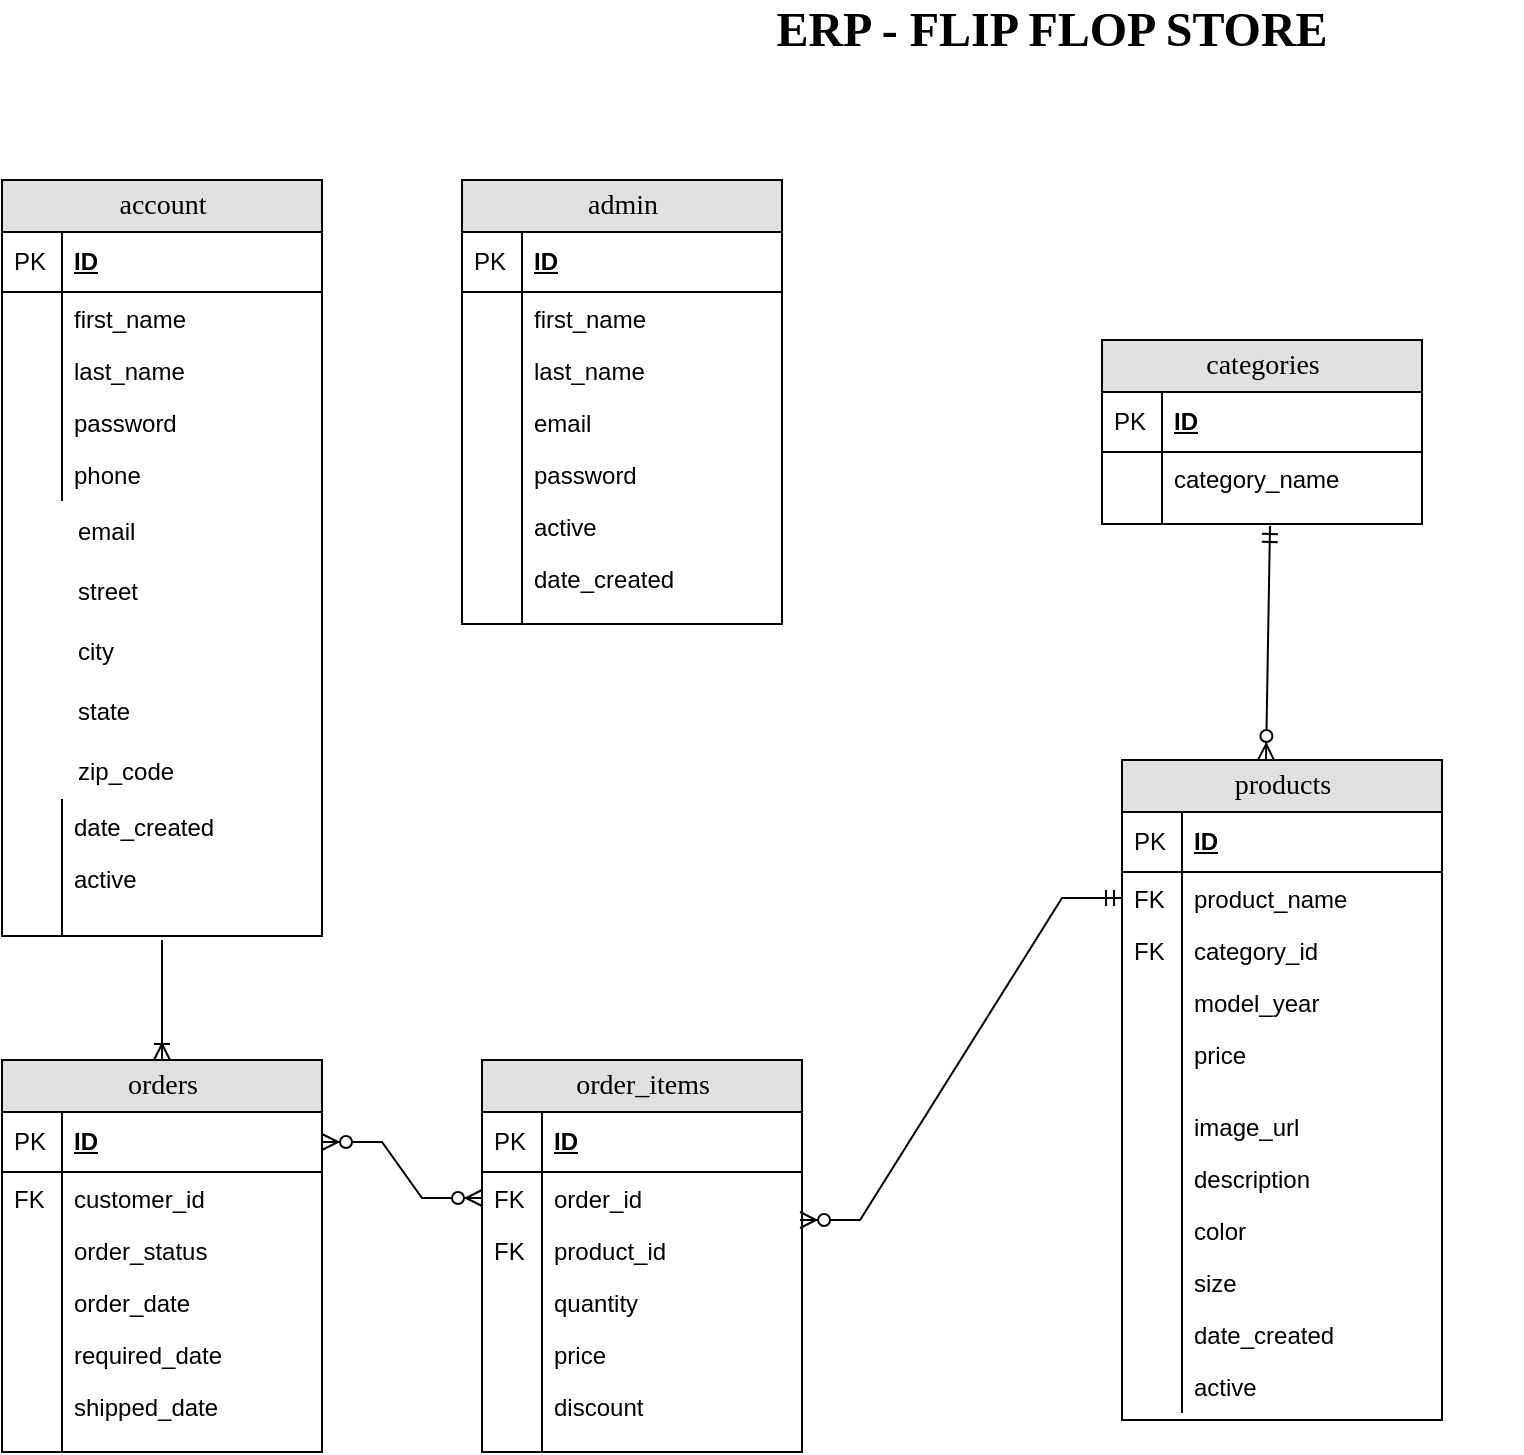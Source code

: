 <mxfile version="15.5.5" type="device"><diagram name="Page-1" id="e56a1550-8fbb-45ad-956c-1786394a9013"><mxGraphModel dx="1426" dy="1619" grid="1" gridSize="10" guides="1" tooltips="1" connect="1" arrows="1" fold="1" page="1" pageScale="1" pageWidth="1100" pageHeight="850" background="none" math="0" shadow="0"><root><mxCell id="0"/><mxCell id="1" parent="0"/><mxCell id="2e49270ec7c68f3f-19" value="orders" style="swimlane;html=1;fontStyle=0;childLayout=stackLayout;horizontal=1;startSize=26;fillColor=#e0e0e0;horizontalStack=0;resizeParent=1;resizeLast=0;collapsible=1;marginBottom=0;swimlaneFillColor=#ffffff;align=center;rounded=0;shadow=0;comic=0;labelBackgroundColor=none;strokeWidth=1;fontFamily=Verdana;fontSize=14" parent="1" vertex="1"><mxGeometry x="40" y="490" width="160" height="196" as="geometry"/></mxCell><mxCell id="2e49270ec7c68f3f-20" value="ID" style="shape=partialRectangle;top=0;left=0;right=0;bottom=1;html=1;align=left;verticalAlign=middle;fillColor=none;spacingLeft=34;spacingRight=4;whiteSpace=wrap;overflow=hidden;rotatable=0;points=[[0,0.5],[1,0.5]];portConstraint=eastwest;dropTarget=0;fontStyle=5;" parent="2e49270ec7c68f3f-19" vertex="1"><mxGeometry y="26" width="160" height="30" as="geometry"/></mxCell><mxCell id="2e49270ec7c68f3f-21" value="PK" style="shape=partialRectangle;top=0;left=0;bottom=0;html=1;fillColor=none;align=left;verticalAlign=middle;spacingLeft=4;spacingRight=4;whiteSpace=wrap;overflow=hidden;rotatable=0;points=[];portConstraint=eastwest;part=1;" parent="2e49270ec7c68f3f-20" vertex="1" connectable="0"><mxGeometry width="30" height="30" as="geometry"/></mxCell><mxCell id="2e49270ec7c68f3f-22" value="customer_id" style="shape=partialRectangle;top=0;left=0;right=0;bottom=0;html=1;align=left;verticalAlign=top;fillColor=none;spacingLeft=34;spacingRight=4;whiteSpace=wrap;overflow=hidden;rotatable=0;points=[[0,0.5],[1,0.5]];portConstraint=eastwest;dropTarget=0;" parent="2e49270ec7c68f3f-19" vertex="1"><mxGeometry y="56" width="160" height="26" as="geometry"/></mxCell><mxCell id="2e49270ec7c68f3f-23" value="FK" style="shape=partialRectangle;top=0;left=0;bottom=0;html=1;fillColor=none;align=left;verticalAlign=top;spacingLeft=4;spacingRight=4;whiteSpace=wrap;overflow=hidden;rotatable=0;points=[];portConstraint=eastwest;part=1;" parent="2e49270ec7c68f3f-22" vertex="1" connectable="0"><mxGeometry width="30" height="26" as="geometry"/></mxCell><mxCell id="2e49270ec7c68f3f-24" value="order_status" style="shape=partialRectangle;top=0;left=0;right=0;bottom=0;html=1;align=left;verticalAlign=top;fillColor=none;spacingLeft=34;spacingRight=4;whiteSpace=wrap;overflow=hidden;rotatable=0;points=[[0,0.5],[1,0.5]];portConstraint=eastwest;dropTarget=0;" parent="2e49270ec7c68f3f-19" vertex="1"><mxGeometry y="82" width="160" height="26" as="geometry"/></mxCell><mxCell id="2e49270ec7c68f3f-25" value="" style="shape=partialRectangle;top=0;left=0;bottom=0;html=1;fillColor=none;align=left;verticalAlign=top;spacingLeft=4;spacingRight=4;whiteSpace=wrap;overflow=hidden;rotatable=0;points=[];portConstraint=eastwest;part=1;" parent="2e49270ec7c68f3f-24" vertex="1" connectable="0"><mxGeometry width="30" height="26" as="geometry"/></mxCell><mxCell id="2e49270ec7c68f3f-26" value="order_date" style="shape=partialRectangle;top=0;left=0;right=0;bottom=0;html=1;align=left;verticalAlign=top;fillColor=none;spacingLeft=34;spacingRight=4;whiteSpace=wrap;overflow=hidden;rotatable=0;points=[[0,0.5],[1,0.5]];portConstraint=eastwest;dropTarget=0;" parent="2e49270ec7c68f3f-19" vertex="1"><mxGeometry y="108" width="160" height="26" as="geometry"/></mxCell><mxCell id="2e49270ec7c68f3f-27" value="" style="shape=partialRectangle;top=0;left=0;bottom=0;html=1;fillColor=none;align=left;verticalAlign=top;spacingLeft=4;spacingRight=4;whiteSpace=wrap;overflow=hidden;rotatable=0;points=[];portConstraint=eastwest;part=1;" parent="2e49270ec7c68f3f-26" vertex="1" connectable="0"><mxGeometry width="30" height="26" as="geometry"/></mxCell><mxCell id="ZcjqscyLMvXSPNj2hgyT-28" value="required_date" style="shape=partialRectangle;top=0;left=0;right=0;bottom=0;html=1;align=left;verticalAlign=top;fillColor=none;spacingLeft=34;spacingRight=4;whiteSpace=wrap;overflow=hidden;rotatable=0;points=[[0,0.5],[1,0.5]];portConstraint=eastwest;dropTarget=0;" vertex="1" parent="2e49270ec7c68f3f-19"><mxGeometry y="134" width="160" height="26" as="geometry"/></mxCell><mxCell id="ZcjqscyLMvXSPNj2hgyT-29" value="" style="shape=partialRectangle;top=0;left=0;bottom=0;html=1;fillColor=none;align=left;verticalAlign=top;spacingLeft=4;spacingRight=4;whiteSpace=wrap;overflow=hidden;rotatable=0;points=[];portConstraint=eastwest;part=1;" vertex="1" connectable="0" parent="ZcjqscyLMvXSPNj2hgyT-28"><mxGeometry width="30" height="26" as="geometry"/></mxCell><mxCell id="ZcjqscyLMvXSPNj2hgyT-30" value="shipped_date" style="shape=partialRectangle;top=0;left=0;right=0;bottom=0;html=1;align=left;verticalAlign=top;fillColor=none;spacingLeft=34;spacingRight=4;whiteSpace=wrap;overflow=hidden;rotatable=0;points=[[0,0.5],[1,0.5]];portConstraint=eastwest;dropTarget=0;" vertex="1" parent="2e49270ec7c68f3f-19"><mxGeometry y="160" width="160" height="26" as="geometry"/></mxCell><mxCell id="ZcjqscyLMvXSPNj2hgyT-31" value="" style="shape=partialRectangle;top=0;left=0;bottom=0;html=1;fillColor=none;align=left;verticalAlign=top;spacingLeft=4;spacingRight=4;whiteSpace=wrap;overflow=hidden;rotatable=0;points=[];portConstraint=eastwest;part=1;" vertex="1" connectable="0" parent="ZcjqscyLMvXSPNj2hgyT-30"><mxGeometry width="30" height="26" as="geometry"/></mxCell><mxCell id="2e49270ec7c68f3f-28" value="" style="shape=partialRectangle;top=0;left=0;right=0;bottom=0;html=1;align=left;verticalAlign=top;fillColor=none;spacingLeft=34;spacingRight=4;whiteSpace=wrap;overflow=hidden;rotatable=0;points=[[0,0.5],[1,0.5]];portConstraint=eastwest;dropTarget=0;" parent="2e49270ec7c68f3f-19" vertex="1"><mxGeometry y="186" width="160" height="10" as="geometry"/></mxCell><mxCell id="2e49270ec7c68f3f-29" value="" style="shape=partialRectangle;top=0;left=0;bottom=0;html=1;fillColor=none;align=left;verticalAlign=top;spacingLeft=4;spacingRight=4;whiteSpace=wrap;overflow=hidden;rotatable=0;points=[];portConstraint=eastwest;part=1;" parent="2e49270ec7c68f3f-28" vertex="1" connectable="0"><mxGeometry width="30" height="10" as="geometry"/></mxCell><mxCell id="2e49270ec7c68f3f-80" value="account" style="swimlane;html=1;fontStyle=0;childLayout=stackLayout;horizontal=1;startSize=26;fillColor=#e0e0e0;horizontalStack=0;resizeParent=1;resizeLast=0;collapsible=1;marginBottom=0;swimlaneFillColor=#ffffff;align=center;rounded=0;shadow=0;comic=0;labelBackgroundColor=none;strokeWidth=1;fontFamily=Verdana;fontSize=14" parent="1" vertex="1"><mxGeometry x="40" y="50" width="160" height="378" as="geometry"/></mxCell><mxCell id="2e49270ec7c68f3f-81" value="ID" style="shape=partialRectangle;top=0;left=0;right=0;bottom=1;html=1;align=left;verticalAlign=middle;fillColor=none;spacingLeft=34;spacingRight=4;whiteSpace=wrap;overflow=hidden;rotatable=0;points=[[0,0.5],[1,0.5]];portConstraint=eastwest;dropTarget=0;fontStyle=5;" parent="2e49270ec7c68f3f-80" vertex="1"><mxGeometry y="26" width="160" height="30" as="geometry"/></mxCell><mxCell id="2e49270ec7c68f3f-82" value="PK" style="shape=partialRectangle;top=0;left=0;bottom=0;html=1;fillColor=none;align=left;verticalAlign=middle;spacingLeft=4;spacingRight=4;whiteSpace=wrap;overflow=hidden;rotatable=0;points=[];portConstraint=eastwest;part=1;" parent="2e49270ec7c68f3f-81" vertex="1" connectable="0"><mxGeometry width="30" height="30" as="geometry"/></mxCell><mxCell id="2e49270ec7c68f3f-83" value="first_name&amp;nbsp;" style="shape=partialRectangle;top=0;left=0;right=0;bottom=0;html=1;align=left;verticalAlign=top;fillColor=none;spacingLeft=34;spacingRight=4;whiteSpace=wrap;overflow=hidden;rotatable=0;points=[[0,0.5],[1,0.5]];portConstraint=eastwest;dropTarget=0;" parent="2e49270ec7c68f3f-80" vertex="1"><mxGeometry y="56" width="160" height="26" as="geometry"/></mxCell><mxCell id="2e49270ec7c68f3f-84" value="" style="shape=partialRectangle;top=0;left=0;bottom=0;html=1;fillColor=none;align=left;verticalAlign=top;spacingLeft=4;spacingRight=4;whiteSpace=wrap;overflow=hidden;rotatable=0;points=[];portConstraint=eastwest;part=1;" parent="2e49270ec7c68f3f-83" vertex="1" connectable="0"><mxGeometry width="30" height="26" as="geometry"/></mxCell><mxCell id="2e49270ec7c68f3f-85" value="last_name" style="shape=partialRectangle;top=0;left=0;right=0;bottom=0;html=1;align=left;verticalAlign=top;fillColor=none;spacingLeft=34;spacingRight=4;whiteSpace=wrap;overflow=hidden;rotatable=0;points=[[0,0.5],[1,0.5]];portConstraint=eastwest;dropTarget=0;" parent="2e49270ec7c68f3f-80" vertex="1"><mxGeometry y="82" width="160" height="26" as="geometry"/></mxCell><mxCell id="2e49270ec7c68f3f-86" value="" style="shape=partialRectangle;top=0;left=0;bottom=0;html=1;fillColor=none;align=left;verticalAlign=top;spacingLeft=4;spacingRight=4;whiteSpace=wrap;overflow=hidden;rotatable=0;points=[];portConstraint=eastwest;part=1;" parent="2e49270ec7c68f3f-85" vertex="1" connectable="0"><mxGeometry width="30" height="26" as="geometry"/></mxCell><mxCell id="ZcjqscyLMvXSPNj2hgyT-92" value="password" style="shape=partialRectangle;top=0;left=0;right=0;bottom=0;html=1;align=left;verticalAlign=top;fillColor=none;spacingLeft=34;spacingRight=4;whiteSpace=wrap;overflow=hidden;rotatable=0;points=[[0,0.5],[1,0.5]];portConstraint=eastwest;dropTarget=0;" vertex="1" parent="2e49270ec7c68f3f-80"><mxGeometry y="108" width="160" height="26" as="geometry"/></mxCell><mxCell id="ZcjqscyLMvXSPNj2hgyT-93" value="" style="shape=partialRectangle;top=0;left=0;bottom=0;html=1;fillColor=none;align=left;verticalAlign=top;spacingLeft=4;spacingRight=4;whiteSpace=wrap;overflow=hidden;rotatable=0;points=[];portConstraint=eastwest;part=1;" vertex="1" connectable="0" parent="ZcjqscyLMvXSPNj2hgyT-92"><mxGeometry width="30" height="26" as="geometry"/></mxCell><mxCell id="2e49270ec7c68f3f-87" value="phone" style="shape=partialRectangle;top=0;left=0;right=0;bottom=0;html=1;align=left;verticalAlign=top;fillColor=none;spacingLeft=34;spacingRight=4;whiteSpace=wrap;overflow=hidden;rotatable=0;points=[[0,0.5],[1,0.5]];portConstraint=eastwest;dropTarget=0;" parent="2e49270ec7c68f3f-80" vertex="1"><mxGeometry y="134" width="160" height="26" as="geometry"/></mxCell><mxCell id="2e49270ec7c68f3f-88" value="" style="shape=partialRectangle;top=0;left=0;bottom=0;html=1;fillColor=none;align=left;verticalAlign=top;spacingLeft=4;spacingRight=4;whiteSpace=wrap;overflow=hidden;rotatable=0;points=[];portConstraint=eastwest;part=1;" parent="2e49270ec7c68f3f-87" vertex="1" connectable="0"><mxGeometry width="30" height="26" as="geometry"/></mxCell><mxCell id="ZcjqscyLMvXSPNj2hgyT-9" value="" style="shape=table;startSize=0;container=1;collapsible=1;childLayout=tableLayout;fixedRows=1;rowLines=0;fontStyle=0;align=center;resizeLast=1;strokeColor=none;fillColor=none;" vertex="1" parent="2e49270ec7c68f3f-80"><mxGeometry y="160" width="160" height="60" as="geometry"/></mxCell><mxCell id="ZcjqscyLMvXSPNj2hgyT-10" value="" style="shape=partialRectangle;collapsible=0;dropTarget=0;pointerEvents=0;fillColor=none;top=0;left=0;bottom=0;right=0;points=[[0,0.5],[1,0.5]];portConstraint=eastwest;" vertex="1" parent="ZcjqscyLMvXSPNj2hgyT-9"><mxGeometry width="160" height="30" as="geometry"/></mxCell><mxCell id="ZcjqscyLMvXSPNj2hgyT-11" value="" style="shape=partialRectangle;connectable=0;fillColor=none;top=0;left=0;bottom=0;right=0;editable=1;overflow=hidden;" vertex="1" parent="ZcjqscyLMvXSPNj2hgyT-10"><mxGeometry width="30" height="30" as="geometry"><mxRectangle width="30" height="30" as="alternateBounds"/></mxGeometry></mxCell><mxCell id="ZcjqscyLMvXSPNj2hgyT-12" value="email" style="shape=partialRectangle;connectable=0;fillColor=none;top=0;left=0;bottom=0;right=0;align=left;spacingLeft=6;overflow=hidden;" vertex="1" parent="ZcjqscyLMvXSPNj2hgyT-10"><mxGeometry x="30" width="130" height="30" as="geometry"><mxRectangle width="130" height="30" as="alternateBounds"/></mxGeometry></mxCell><mxCell id="ZcjqscyLMvXSPNj2hgyT-13" value="" style="shape=partialRectangle;collapsible=0;dropTarget=0;pointerEvents=0;fillColor=none;top=0;left=0;bottom=0;right=0;points=[[0,0.5],[1,0.5]];portConstraint=eastwest;" vertex="1" parent="ZcjqscyLMvXSPNj2hgyT-9"><mxGeometry y="30" width="160" height="30" as="geometry"/></mxCell><mxCell id="ZcjqscyLMvXSPNj2hgyT-14" value="" style="shape=partialRectangle;connectable=0;fillColor=none;top=0;left=0;bottom=0;right=0;editable=1;overflow=hidden;" vertex="1" parent="ZcjqscyLMvXSPNj2hgyT-13"><mxGeometry width="30" height="30" as="geometry"><mxRectangle width="30" height="30" as="alternateBounds"/></mxGeometry></mxCell><mxCell id="ZcjqscyLMvXSPNj2hgyT-15" value="street" style="shape=partialRectangle;connectable=0;fillColor=none;top=0;left=0;bottom=0;right=0;align=left;spacingLeft=6;overflow=hidden;" vertex="1" parent="ZcjqscyLMvXSPNj2hgyT-13"><mxGeometry x="30" width="130" height="30" as="geometry"><mxRectangle width="130" height="30" as="alternateBounds"/></mxGeometry></mxCell><mxCell id="ZcjqscyLMvXSPNj2hgyT-16" value="" style="shape=table;startSize=0;container=1;collapsible=1;childLayout=tableLayout;fixedRows=1;rowLines=0;fontStyle=0;align=center;resizeLast=1;strokeColor=none;fillColor=none;" vertex="1" parent="2e49270ec7c68f3f-80"><mxGeometry y="220" width="160" height="30" as="geometry"/></mxCell><mxCell id="ZcjqscyLMvXSPNj2hgyT-17" value="" style="shape=partialRectangle;collapsible=0;dropTarget=0;pointerEvents=0;fillColor=none;top=0;left=0;bottom=0;right=0;points=[[0,0.5],[1,0.5]];portConstraint=eastwest;" vertex="1" parent="ZcjqscyLMvXSPNj2hgyT-16"><mxGeometry width="160" height="30" as="geometry"/></mxCell><mxCell id="ZcjqscyLMvXSPNj2hgyT-18" value="" style="shape=partialRectangle;connectable=0;fillColor=none;top=0;left=0;bottom=0;right=0;editable=1;overflow=hidden;" vertex="1" parent="ZcjqscyLMvXSPNj2hgyT-17"><mxGeometry width="30" height="30" as="geometry"><mxRectangle width="30" height="30" as="alternateBounds"/></mxGeometry></mxCell><mxCell id="ZcjqscyLMvXSPNj2hgyT-19" value="city    " style="shape=partialRectangle;connectable=0;fillColor=none;top=0;left=0;bottom=0;right=0;align=left;spacingLeft=6;overflow=hidden;" vertex="1" parent="ZcjqscyLMvXSPNj2hgyT-17"><mxGeometry x="30" width="130" height="30" as="geometry"><mxRectangle width="130" height="30" as="alternateBounds"/></mxGeometry></mxCell><mxCell id="ZcjqscyLMvXSPNj2hgyT-20" value="" style="shape=table;startSize=0;container=1;collapsible=1;childLayout=tableLayout;fixedRows=1;rowLines=0;fontStyle=0;align=center;resizeLast=1;strokeColor=none;fillColor=none;" vertex="1" parent="2e49270ec7c68f3f-80"><mxGeometry y="250" width="160" height="30" as="geometry"/></mxCell><mxCell id="ZcjqscyLMvXSPNj2hgyT-21" value="" style="shape=partialRectangle;collapsible=0;dropTarget=0;pointerEvents=0;fillColor=none;top=0;left=0;bottom=0;right=0;points=[[0,0.5],[1,0.5]];portConstraint=eastwest;" vertex="1" parent="ZcjqscyLMvXSPNj2hgyT-20"><mxGeometry width="160" height="30" as="geometry"/></mxCell><mxCell id="ZcjqscyLMvXSPNj2hgyT-22" value="" style="shape=partialRectangle;connectable=0;fillColor=none;top=0;left=0;bottom=0;right=0;editable=1;overflow=hidden;" vertex="1" parent="ZcjqscyLMvXSPNj2hgyT-21"><mxGeometry width="30" height="30" as="geometry"><mxRectangle width="30" height="30" as="alternateBounds"/></mxGeometry></mxCell><mxCell id="ZcjqscyLMvXSPNj2hgyT-23" value="state" style="shape=partialRectangle;connectable=0;fillColor=none;top=0;left=0;bottom=0;right=0;align=left;spacingLeft=6;overflow=hidden;" vertex="1" parent="ZcjqscyLMvXSPNj2hgyT-21"><mxGeometry x="30" width="130" height="30" as="geometry"><mxRectangle width="130" height="30" as="alternateBounds"/></mxGeometry></mxCell><mxCell id="ZcjqscyLMvXSPNj2hgyT-24" value="" style="shape=table;startSize=0;container=1;collapsible=1;childLayout=tableLayout;fixedRows=1;rowLines=0;fontStyle=0;align=center;resizeLast=1;strokeColor=none;fillColor=none;" vertex="1" parent="2e49270ec7c68f3f-80"><mxGeometry y="280" width="160" height="30" as="geometry"/></mxCell><mxCell id="ZcjqscyLMvXSPNj2hgyT-25" value="" style="shape=partialRectangle;collapsible=0;dropTarget=0;pointerEvents=0;fillColor=none;top=0;left=0;bottom=0;right=0;points=[[0,0.5],[1,0.5]];portConstraint=eastwest;" vertex="1" parent="ZcjqscyLMvXSPNj2hgyT-24"><mxGeometry width="160" height="30" as="geometry"/></mxCell><mxCell id="ZcjqscyLMvXSPNj2hgyT-26" value="" style="shape=partialRectangle;connectable=0;fillColor=none;top=0;left=0;bottom=0;right=0;editable=1;overflow=hidden;" vertex="1" parent="ZcjqscyLMvXSPNj2hgyT-25"><mxGeometry width="30" height="30" as="geometry"><mxRectangle width="30" height="30" as="alternateBounds"/></mxGeometry></mxCell><mxCell id="ZcjqscyLMvXSPNj2hgyT-27" value="zip_code" style="shape=partialRectangle;connectable=0;fillColor=none;top=0;left=0;bottom=0;right=0;align=left;spacingLeft=6;overflow=hidden;" vertex="1" parent="ZcjqscyLMvXSPNj2hgyT-25"><mxGeometry x="30" width="130" height="30" as="geometry"><mxRectangle width="130" height="30" as="alternateBounds"/></mxGeometry></mxCell><mxCell id="ZcjqscyLMvXSPNj2hgyT-94" value="date_created" style="shape=partialRectangle;top=0;left=0;right=0;bottom=0;html=1;align=left;verticalAlign=top;fillColor=none;spacingLeft=34;spacingRight=4;whiteSpace=wrap;overflow=hidden;rotatable=0;points=[[0,0.5],[1,0.5]];portConstraint=eastwest;dropTarget=0;" vertex="1" parent="2e49270ec7c68f3f-80"><mxGeometry y="310" width="160" height="26" as="geometry"/></mxCell><mxCell id="ZcjqscyLMvXSPNj2hgyT-95" value="" style="shape=partialRectangle;top=0;left=0;bottom=0;html=1;fillColor=none;align=left;verticalAlign=top;spacingLeft=4;spacingRight=4;whiteSpace=wrap;overflow=hidden;rotatable=0;points=[];portConstraint=eastwest;part=1;" vertex="1" connectable="0" parent="ZcjqscyLMvXSPNj2hgyT-94"><mxGeometry width="30" height="26" as="geometry"/></mxCell><mxCell id="ZcjqscyLMvXSPNj2hgyT-96" value="active" style="shape=partialRectangle;top=0;left=0;right=0;bottom=0;html=1;align=left;verticalAlign=top;fillColor=none;spacingLeft=34;spacingRight=4;whiteSpace=wrap;overflow=hidden;rotatable=0;points=[[0,0.5],[1,0.5]];portConstraint=eastwest;dropTarget=0;" vertex="1" parent="2e49270ec7c68f3f-80"><mxGeometry y="336" width="160" height="26" as="geometry"/></mxCell><mxCell id="ZcjqscyLMvXSPNj2hgyT-97" value="" style="shape=partialRectangle;top=0;left=0;bottom=0;html=1;fillColor=none;align=left;verticalAlign=top;spacingLeft=4;spacingRight=4;whiteSpace=wrap;overflow=hidden;rotatable=0;points=[];portConstraint=eastwest;part=1;" vertex="1" connectable="0" parent="ZcjqscyLMvXSPNj2hgyT-96"><mxGeometry width="30" height="26" as="geometry"/></mxCell><mxCell id="2e49270ec7c68f3f-89" value="" style="shape=partialRectangle;top=0;left=0;right=0;bottom=0;html=1;align=left;verticalAlign=top;fillColor=none;spacingLeft=34;spacingRight=4;whiteSpace=wrap;overflow=hidden;rotatable=0;points=[[0,0.5],[1,0.5]];portConstraint=eastwest;dropTarget=0;" parent="2e49270ec7c68f3f-80" vertex="1"><mxGeometry y="362" width="160" height="16" as="geometry"/></mxCell><mxCell id="2e49270ec7c68f3f-90" value="" style="shape=partialRectangle;top=0;left=0;bottom=0;html=1;fillColor=none;align=left;verticalAlign=top;spacingLeft=4;spacingRight=4;whiteSpace=wrap;overflow=hidden;rotatable=0;points=[];portConstraint=eastwest;part=1;" parent="2e49270ec7c68f3f-89" vertex="1" connectable="0"><mxGeometry width="30" height="16" as="geometry"/></mxCell><mxCell id="ZcjqscyLMvXSPNj2hgyT-32" value="order_items" style="swimlane;html=1;fontStyle=0;childLayout=stackLayout;horizontal=1;startSize=26;fillColor=#e0e0e0;horizontalStack=0;resizeParent=1;resizeLast=0;collapsible=1;marginBottom=0;swimlaneFillColor=#ffffff;align=center;rounded=0;shadow=0;comic=0;labelBackgroundColor=none;strokeWidth=1;fontFamily=Verdana;fontSize=14" vertex="1" parent="1"><mxGeometry x="280" y="490" width="160" height="196" as="geometry"/></mxCell><mxCell id="ZcjqscyLMvXSPNj2hgyT-33" value="ID" style="shape=partialRectangle;top=0;left=0;right=0;bottom=1;html=1;align=left;verticalAlign=middle;fillColor=none;spacingLeft=34;spacingRight=4;whiteSpace=wrap;overflow=hidden;rotatable=0;points=[[0,0.5],[1,0.5]];portConstraint=eastwest;dropTarget=0;fontStyle=5;" vertex="1" parent="ZcjqscyLMvXSPNj2hgyT-32"><mxGeometry y="26" width="160" height="30" as="geometry"/></mxCell><mxCell id="ZcjqscyLMvXSPNj2hgyT-34" value="PK" style="shape=partialRectangle;top=0;left=0;bottom=0;html=1;fillColor=none;align=left;verticalAlign=middle;spacingLeft=4;spacingRight=4;whiteSpace=wrap;overflow=hidden;rotatable=0;points=[];portConstraint=eastwest;part=1;" vertex="1" connectable="0" parent="ZcjqscyLMvXSPNj2hgyT-33"><mxGeometry width="30" height="30" as="geometry"/></mxCell><mxCell id="ZcjqscyLMvXSPNj2hgyT-35" value="order_id" style="shape=partialRectangle;top=0;left=0;right=0;bottom=0;html=1;align=left;verticalAlign=top;fillColor=none;spacingLeft=34;spacingRight=4;whiteSpace=wrap;overflow=hidden;rotatable=0;points=[[0,0.5],[1,0.5]];portConstraint=eastwest;dropTarget=0;" vertex="1" parent="ZcjqscyLMvXSPNj2hgyT-32"><mxGeometry y="56" width="160" height="26" as="geometry"/></mxCell><mxCell id="ZcjqscyLMvXSPNj2hgyT-36" value="FK" style="shape=partialRectangle;top=0;left=0;bottom=0;html=1;fillColor=none;align=left;verticalAlign=top;spacingLeft=4;spacingRight=4;whiteSpace=wrap;overflow=hidden;rotatable=0;points=[];portConstraint=eastwest;part=1;" vertex="1" connectable="0" parent="ZcjqscyLMvXSPNj2hgyT-35"><mxGeometry width="30" height="26" as="geometry"/></mxCell><mxCell id="ZcjqscyLMvXSPNj2hgyT-37" value="product_id" style="shape=partialRectangle;top=0;left=0;right=0;bottom=0;html=1;align=left;verticalAlign=top;fillColor=none;spacingLeft=34;spacingRight=4;whiteSpace=wrap;overflow=hidden;rotatable=0;points=[[0,0.5],[1,0.5]];portConstraint=eastwest;dropTarget=0;" vertex="1" parent="ZcjqscyLMvXSPNj2hgyT-32"><mxGeometry y="82" width="160" height="26" as="geometry"/></mxCell><mxCell id="ZcjqscyLMvXSPNj2hgyT-38" value="FK" style="shape=partialRectangle;top=0;left=0;bottom=0;html=1;fillColor=none;align=left;verticalAlign=top;spacingLeft=4;spacingRight=4;whiteSpace=wrap;overflow=hidden;rotatable=0;points=[];portConstraint=eastwest;part=1;" vertex="1" connectable="0" parent="ZcjqscyLMvXSPNj2hgyT-37"><mxGeometry width="30" height="26" as="geometry"/></mxCell><mxCell id="ZcjqscyLMvXSPNj2hgyT-39" value="quantity" style="shape=partialRectangle;top=0;left=0;right=0;bottom=0;html=1;align=left;verticalAlign=top;fillColor=none;spacingLeft=34;spacingRight=4;whiteSpace=wrap;overflow=hidden;rotatable=0;points=[[0,0.5],[1,0.5]];portConstraint=eastwest;dropTarget=0;" vertex="1" parent="ZcjqscyLMvXSPNj2hgyT-32"><mxGeometry y="108" width="160" height="26" as="geometry"/></mxCell><mxCell id="ZcjqscyLMvXSPNj2hgyT-40" value="" style="shape=partialRectangle;top=0;left=0;bottom=0;html=1;fillColor=none;align=left;verticalAlign=top;spacingLeft=4;spacingRight=4;whiteSpace=wrap;overflow=hidden;rotatable=0;points=[];portConstraint=eastwest;part=1;" vertex="1" connectable="0" parent="ZcjqscyLMvXSPNj2hgyT-39"><mxGeometry width="30" height="26" as="geometry"/></mxCell><mxCell id="ZcjqscyLMvXSPNj2hgyT-41" value="price" style="shape=partialRectangle;top=0;left=0;right=0;bottom=0;html=1;align=left;verticalAlign=top;fillColor=none;spacingLeft=34;spacingRight=4;whiteSpace=wrap;overflow=hidden;rotatable=0;points=[[0,0.5],[1,0.5]];portConstraint=eastwest;dropTarget=0;" vertex="1" parent="ZcjqscyLMvXSPNj2hgyT-32"><mxGeometry y="134" width="160" height="26" as="geometry"/></mxCell><mxCell id="ZcjqscyLMvXSPNj2hgyT-42" value="" style="shape=partialRectangle;top=0;left=0;bottom=0;html=1;fillColor=none;align=left;verticalAlign=top;spacingLeft=4;spacingRight=4;whiteSpace=wrap;overflow=hidden;rotatable=0;points=[];portConstraint=eastwest;part=1;" vertex="1" connectable="0" parent="ZcjqscyLMvXSPNj2hgyT-41"><mxGeometry width="30" height="26" as="geometry"/></mxCell><mxCell id="ZcjqscyLMvXSPNj2hgyT-43" value="discount" style="shape=partialRectangle;top=0;left=0;right=0;bottom=0;html=1;align=left;verticalAlign=top;fillColor=none;spacingLeft=34;spacingRight=4;whiteSpace=wrap;overflow=hidden;rotatable=0;points=[[0,0.5],[1,0.5]];portConstraint=eastwest;dropTarget=0;" vertex="1" parent="ZcjqscyLMvXSPNj2hgyT-32"><mxGeometry y="160" width="160" height="26" as="geometry"/></mxCell><mxCell id="ZcjqscyLMvXSPNj2hgyT-44" value="" style="shape=partialRectangle;top=0;left=0;bottom=0;html=1;fillColor=none;align=left;verticalAlign=top;spacingLeft=4;spacingRight=4;whiteSpace=wrap;overflow=hidden;rotatable=0;points=[];portConstraint=eastwest;part=1;" vertex="1" connectable="0" parent="ZcjqscyLMvXSPNj2hgyT-43"><mxGeometry width="30" height="26" as="geometry"/></mxCell><mxCell id="ZcjqscyLMvXSPNj2hgyT-45" value="" style="shape=partialRectangle;top=0;left=0;right=0;bottom=0;html=1;align=left;verticalAlign=top;fillColor=none;spacingLeft=34;spacingRight=4;whiteSpace=wrap;overflow=hidden;rotatable=0;points=[[0,0.5],[1,0.5]];portConstraint=eastwest;dropTarget=0;" vertex="1" parent="ZcjqscyLMvXSPNj2hgyT-32"><mxGeometry y="186" width="160" height="10" as="geometry"/></mxCell><mxCell id="ZcjqscyLMvXSPNj2hgyT-46" value="" style="shape=partialRectangle;top=0;left=0;bottom=0;html=1;fillColor=none;align=left;verticalAlign=top;spacingLeft=4;spacingRight=4;whiteSpace=wrap;overflow=hidden;rotatable=0;points=[];portConstraint=eastwest;part=1;" vertex="1" connectable="0" parent="ZcjqscyLMvXSPNj2hgyT-45"><mxGeometry width="30" height="10" as="geometry"/></mxCell><mxCell id="ZcjqscyLMvXSPNj2hgyT-47" value="categories" style="swimlane;html=1;fontStyle=0;childLayout=stackLayout;horizontal=1;startSize=26;fillColor=#e0e0e0;horizontalStack=0;resizeParent=1;resizeLast=0;collapsible=1;marginBottom=0;swimlaneFillColor=#ffffff;align=center;rounded=0;shadow=0;comic=0;labelBackgroundColor=none;strokeWidth=1;fontFamily=Verdana;fontSize=14" vertex="1" parent="1"><mxGeometry x="590" y="130" width="160" height="92" as="geometry"/></mxCell><mxCell id="ZcjqscyLMvXSPNj2hgyT-48" value="ID" style="shape=partialRectangle;top=0;left=0;right=0;bottom=1;html=1;align=left;verticalAlign=middle;fillColor=none;spacingLeft=34;spacingRight=4;whiteSpace=wrap;overflow=hidden;rotatable=0;points=[[0,0.5],[1,0.5]];portConstraint=eastwest;dropTarget=0;fontStyle=5;" vertex="1" parent="ZcjqscyLMvXSPNj2hgyT-47"><mxGeometry y="26" width="160" height="30" as="geometry"/></mxCell><mxCell id="ZcjqscyLMvXSPNj2hgyT-49" value="PK" style="shape=partialRectangle;top=0;left=0;bottom=0;html=1;fillColor=none;align=left;verticalAlign=middle;spacingLeft=4;spacingRight=4;whiteSpace=wrap;overflow=hidden;rotatable=0;points=[];portConstraint=eastwest;part=1;" vertex="1" connectable="0" parent="ZcjqscyLMvXSPNj2hgyT-48"><mxGeometry width="30" height="30" as="geometry"/></mxCell><mxCell id="ZcjqscyLMvXSPNj2hgyT-50" value="category_name" style="shape=partialRectangle;top=0;left=0;right=0;bottom=0;html=1;align=left;verticalAlign=top;fillColor=none;spacingLeft=34;spacingRight=4;whiteSpace=wrap;overflow=hidden;rotatable=0;points=[[0,0.5],[1,0.5]];portConstraint=eastwest;dropTarget=0;" vertex="1" parent="ZcjqscyLMvXSPNj2hgyT-47"><mxGeometry y="56" width="160" height="26" as="geometry"/></mxCell><mxCell id="ZcjqscyLMvXSPNj2hgyT-51" value="" style="shape=partialRectangle;top=0;left=0;bottom=0;html=1;fillColor=none;align=left;verticalAlign=top;spacingLeft=4;spacingRight=4;whiteSpace=wrap;overflow=hidden;rotatable=0;points=[];portConstraint=eastwest;part=1;" vertex="1" connectable="0" parent="ZcjqscyLMvXSPNj2hgyT-50"><mxGeometry width="30" height="26" as="geometry"/></mxCell><mxCell id="ZcjqscyLMvXSPNj2hgyT-60" value="" style="shape=partialRectangle;top=0;left=0;right=0;bottom=0;html=1;align=left;verticalAlign=top;fillColor=none;spacingLeft=34;spacingRight=4;whiteSpace=wrap;overflow=hidden;rotatable=0;points=[[0,0.5],[1,0.5]];portConstraint=eastwest;dropTarget=0;" vertex="1" parent="ZcjqscyLMvXSPNj2hgyT-47"><mxGeometry y="82" width="160" height="10" as="geometry"/></mxCell><mxCell id="ZcjqscyLMvXSPNj2hgyT-61" value="" style="shape=partialRectangle;top=0;left=0;bottom=0;html=1;fillColor=none;align=left;verticalAlign=top;spacingLeft=4;spacingRight=4;whiteSpace=wrap;overflow=hidden;rotatable=0;points=[];portConstraint=eastwest;part=1;" vertex="1" connectable="0" parent="ZcjqscyLMvXSPNj2hgyT-60"><mxGeometry width="30" height="10" as="geometry"/></mxCell><mxCell id="ZcjqscyLMvXSPNj2hgyT-62" value="products" style="swimlane;html=1;fontStyle=0;childLayout=stackLayout;horizontal=1;startSize=26;fillColor=#e0e0e0;horizontalStack=0;resizeParent=1;resizeLast=0;collapsible=1;marginBottom=0;swimlaneFillColor=#ffffff;align=center;rounded=0;shadow=0;comic=0;labelBackgroundColor=none;strokeWidth=1;fontFamily=Verdana;fontSize=14" vertex="1" parent="1"><mxGeometry x="600" y="340" width="160" height="330" as="geometry"/></mxCell><mxCell id="ZcjqscyLMvXSPNj2hgyT-63" value="ID" style="shape=partialRectangle;top=0;left=0;right=0;bottom=1;html=1;align=left;verticalAlign=middle;fillColor=none;spacingLeft=34;spacingRight=4;whiteSpace=wrap;overflow=hidden;rotatable=0;points=[[0,0.5],[1,0.5]];portConstraint=eastwest;dropTarget=0;fontStyle=5;" vertex="1" parent="ZcjqscyLMvXSPNj2hgyT-62"><mxGeometry y="26" width="160" height="30" as="geometry"/></mxCell><mxCell id="ZcjqscyLMvXSPNj2hgyT-64" value="PK" style="shape=partialRectangle;top=0;left=0;bottom=0;html=1;fillColor=none;align=left;verticalAlign=middle;spacingLeft=4;spacingRight=4;whiteSpace=wrap;overflow=hidden;rotatable=0;points=[];portConstraint=eastwest;part=1;" vertex="1" connectable="0" parent="ZcjqscyLMvXSPNj2hgyT-63"><mxGeometry width="30" height="30" as="geometry"/></mxCell><mxCell id="ZcjqscyLMvXSPNj2hgyT-65" value="product_name" style="shape=partialRectangle;top=0;left=0;right=0;bottom=0;html=1;align=left;verticalAlign=top;fillColor=none;spacingLeft=34;spacingRight=4;whiteSpace=wrap;overflow=hidden;rotatable=0;points=[[0,0.5],[1,0.5]];portConstraint=eastwest;dropTarget=0;" vertex="1" parent="ZcjqscyLMvXSPNj2hgyT-62"><mxGeometry y="56" width="160" height="26" as="geometry"/></mxCell><mxCell id="ZcjqscyLMvXSPNj2hgyT-66" value="FK" style="shape=partialRectangle;top=0;left=0;bottom=0;html=1;fillColor=none;align=left;verticalAlign=top;spacingLeft=4;spacingRight=4;whiteSpace=wrap;overflow=hidden;rotatable=0;points=[];portConstraint=eastwest;part=1;" vertex="1" connectable="0" parent="ZcjqscyLMvXSPNj2hgyT-65"><mxGeometry width="30" height="26" as="geometry"/></mxCell><mxCell id="ZcjqscyLMvXSPNj2hgyT-67" value="category_id" style="shape=partialRectangle;top=0;left=0;right=0;bottom=0;html=1;align=left;verticalAlign=top;fillColor=none;spacingLeft=34;spacingRight=4;whiteSpace=wrap;overflow=hidden;rotatable=0;points=[[0,0.5],[1,0.5]];portConstraint=eastwest;dropTarget=0;" vertex="1" parent="ZcjqscyLMvXSPNj2hgyT-62"><mxGeometry y="82" width="160" height="26" as="geometry"/></mxCell><mxCell id="ZcjqscyLMvXSPNj2hgyT-68" value="FK" style="shape=partialRectangle;top=0;left=0;bottom=0;html=1;fillColor=none;align=left;verticalAlign=top;spacingLeft=4;spacingRight=4;whiteSpace=wrap;overflow=hidden;rotatable=0;points=[];portConstraint=eastwest;part=1;" vertex="1" connectable="0" parent="ZcjqscyLMvXSPNj2hgyT-67"><mxGeometry width="30" height="26" as="geometry"/></mxCell><mxCell id="ZcjqscyLMvXSPNj2hgyT-69" value="model_year" style="shape=partialRectangle;top=0;left=0;right=0;bottom=0;html=1;align=left;verticalAlign=top;fillColor=none;spacingLeft=34;spacingRight=4;whiteSpace=wrap;overflow=hidden;rotatable=0;points=[[0,0.5],[1,0.5]];portConstraint=eastwest;dropTarget=0;" vertex="1" parent="ZcjqscyLMvXSPNj2hgyT-62"><mxGeometry y="108" width="160" height="26" as="geometry"/></mxCell><mxCell id="ZcjqscyLMvXSPNj2hgyT-70" value="" style="shape=partialRectangle;top=0;left=0;bottom=0;html=1;fillColor=none;align=left;verticalAlign=top;spacingLeft=4;spacingRight=4;whiteSpace=wrap;overflow=hidden;rotatable=0;points=[];portConstraint=eastwest;part=1;" vertex="1" connectable="0" parent="ZcjqscyLMvXSPNj2hgyT-69"><mxGeometry width="30" height="26" as="geometry"/></mxCell><mxCell id="ZcjqscyLMvXSPNj2hgyT-71" value="price" style="shape=partialRectangle;top=0;left=0;right=0;bottom=0;html=1;align=left;verticalAlign=top;fillColor=none;spacingLeft=34;spacingRight=4;whiteSpace=wrap;overflow=hidden;rotatable=0;points=[[0,0.5],[1,0.5]];portConstraint=eastwest;dropTarget=0;" vertex="1" parent="ZcjqscyLMvXSPNj2hgyT-62"><mxGeometry y="134" width="160" height="26" as="geometry"/></mxCell><mxCell id="ZcjqscyLMvXSPNj2hgyT-72" value="" style="shape=partialRectangle;top=0;left=0;bottom=0;html=1;fillColor=none;align=left;verticalAlign=top;spacingLeft=4;spacingRight=4;whiteSpace=wrap;overflow=hidden;rotatable=0;points=[];portConstraint=eastwest;part=1;" vertex="1" connectable="0" parent="ZcjqscyLMvXSPNj2hgyT-71"><mxGeometry width="30" height="26" as="geometry"/></mxCell><mxCell id="ZcjqscyLMvXSPNj2hgyT-75" value="" style="shape=partialRectangle;top=0;left=0;right=0;bottom=0;html=1;align=left;verticalAlign=top;fillColor=none;spacingLeft=34;spacingRight=4;whiteSpace=wrap;overflow=hidden;rotatable=0;points=[[0,0.5],[1,0.5]];portConstraint=eastwest;dropTarget=0;" vertex="1" parent="ZcjqscyLMvXSPNj2hgyT-62"><mxGeometry y="160" width="160" height="10" as="geometry"/></mxCell><mxCell id="ZcjqscyLMvXSPNj2hgyT-76" value="" style="shape=partialRectangle;top=0;left=0;bottom=0;html=1;fillColor=none;align=left;verticalAlign=top;spacingLeft=4;spacingRight=4;whiteSpace=wrap;overflow=hidden;rotatable=0;points=[];portConstraint=eastwest;part=1;" vertex="1" connectable="0" parent="ZcjqscyLMvXSPNj2hgyT-75"><mxGeometry width="30" height="10" as="geometry"/></mxCell><mxCell id="ZcjqscyLMvXSPNj2hgyT-84" value="image_url" style="shape=partialRectangle;top=0;left=0;right=0;bottom=0;html=1;align=left;verticalAlign=top;fillColor=none;spacingLeft=34;spacingRight=4;whiteSpace=wrap;overflow=hidden;rotatable=0;points=[[0,0.5],[1,0.5]];portConstraint=eastwest;dropTarget=0;" vertex="1" parent="ZcjqscyLMvXSPNj2hgyT-62"><mxGeometry y="170" width="160" height="26" as="geometry"/></mxCell><mxCell id="ZcjqscyLMvXSPNj2hgyT-85" value="" style="shape=partialRectangle;top=0;left=0;bottom=0;html=1;fillColor=none;align=left;verticalAlign=top;spacingLeft=4;spacingRight=4;whiteSpace=wrap;overflow=hidden;rotatable=0;points=[];portConstraint=eastwest;part=1;" vertex="1" connectable="0" parent="ZcjqscyLMvXSPNj2hgyT-84"><mxGeometry width="30" height="26" as="geometry"/></mxCell><mxCell id="ZcjqscyLMvXSPNj2hgyT-86" value="description" style="shape=partialRectangle;top=0;left=0;right=0;bottom=0;html=1;align=left;verticalAlign=top;fillColor=none;spacingLeft=34;spacingRight=4;whiteSpace=wrap;overflow=hidden;rotatable=0;points=[[0,0.5],[1,0.5]];portConstraint=eastwest;dropTarget=0;" vertex="1" parent="ZcjqscyLMvXSPNj2hgyT-62"><mxGeometry y="196" width="160" height="26" as="geometry"/></mxCell><mxCell id="ZcjqscyLMvXSPNj2hgyT-87" value="" style="shape=partialRectangle;top=0;left=0;bottom=0;html=1;fillColor=none;align=left;verticalAlign=top;spacingLeft=4;spacingRight=4;whiteSpace=wrap;overflow=hidden;rotatable=0;points=[];portConstraint=eastwest;part=1;" vertex="1" connectable="0" parent="ZcjqscyLMvXSPNj2hgyT-86"><mxGeometry width="30" height="26" as="geometry"/></mxCell><mxCell id="ZcjqscyLMvXSPNj2hgyT-90" value="color" style="shape=partialRectangle;top=0;left=0;right=0;bottom=0;html=1;align=left;verticalAlign=top;fillColor=none;spacingLeft=34;spacingRight=4;whiteSpace=wrap;overflow=hidden;rotatable=0;points=[[0,0.5],[1,0.5]];portConstraint=eastwest;dropTarget=0;" vertex="1" parent="ZcjqscyLMvXSPNj2hgyT-62"><mxGeometry y="222" width="160" height="26" as="geometry"/></mxCell><mxCell id="ZcjqscyLMvXSPNj2hgyT-91" value="" style="shape=partialRectangle;top=0;left=0;bottom=0;html=1;fillColor=none;align=left;verticalAlign=top;spacingLeft=4;spacingRight=4;whiteSpace=wrap;overflow=hidden;rotatable=0;points=[];portConstraint=eastwest;part=1;" vertex="1" connectable="0" parent="ZcjqscyLMvXSPNj2hgyT-90"><mxGeometry width="30" height="26" as="geometry"/></mxCell><mxCell id="ZcjqscyLMvXSPNj2hgyT-88" value="size" style="shape=partialRectangle;top=0;left=0;right=0;bottom=0;html=1;align=left;verticalAlign=top;fillColor=none;spacingLeft=34;spacingRight=4;whiteSpace=wrap;overflow=hidden;rotatable=0;points=[[0,0.5],[1,0.5]];portConstraint=eastwest;dropTarget=0;" vertex="1" parent="ZcjqscyLMvXSPNj2hgyT-62"><mxGeometry y="248" width="160" height="26" as="geometry"/></mxCell><mxCell id="ZcjqscyLMvXSPNj2hgyT-89" value="" style="shape=partialRectangle;top=0;left=0;bottom=0;html=1;fillColor=none;align=left;verticalAlign=top;spacingLeft=4;spacingRight=4;whiteSpace=wrap;overflow=hidden;rotatable=0;points=[];portConstraint=eastwest;part=1;" vertex="1" connectable="0" parent="ZcjqscyLMvXSPNj2hgyT-88"><mxGeometry width="30" height="26" as="geometry"/></mxCell><mxCell id="ZcjqscyLMvXSPNj2hgyT-98" value="date_created" style="shape=partialRectangle;top=0;left=0;right=0;bottom=0;html=1;align=left;verticalAlign=top;fillColor=none;spacingLeft=34;spacingRight=4;whiteSpace=wrap;overflow=hidden;rotatable=0;points=[[0,0.5],[1,0.5]];portConstraint=eastwest;dropTarget=0;" vertex="1" parent="ZcjqscyLMvXSPNj2hgyT-62"><mxGeometry y="274" width="160" height="26" as="geometry"/></mxCell><mxCell id="ZcjqscyLMvXSPNj2hgyT-99" value="" style="shape=partialRectangle;top=0;left=0;bottom=0;html=1;fillColor=none;align=left;verticalAlign=top;spacingLeft=4;spacingRight=4;whiteSpace=wrap;overflow=hidden;rotatable=0;points=[];portConstraint=eastwest;part=1;" vertex="1" connectable="0" parent="ZcjqscyLMvXSPNj2hgyT-98"><mxGeometry width="30" height="26" as="geometry"/></mxCell><mxCell id="ZcjqscyLMvXSPNj2hgyT-100" value="active&lt;br&gt;" style="shape=partialRectangle;top=0;left=0;right=0;bottom=0;html=1;align=left;verticalAlign=top;fillColor=none;spacingLeft=34;spacingRight=4;whiteSpace=wrap;overflow=hidden;rotatable=0;points=[[0,0.5],[1,0.5]];portConstraint=eastwest;dropTarget=0;" vertex="1" parent="ZcjqscyLMvXSPNj2hgyT-62"><mxGeometry y="300" width="160" height="26" as="geometry"/></mxCell><mxCell id="ZcjqscyLMvXSPNj2hgyT-101" value="" style="shape=partialRectangle;top=0;left=0;bottom=0;html=1;fillColor=none;align=left;verticalAlign=top;spacingLeft=4;spacingRight=4;whiteSpace=wrap;overflow=hidden;rotatable=0;points=[];portConstraint=eastwest;part=1;" vertex="1" connectable="0" parent="ZcjqscyLMvXSPNj2hgyT-100"><mxGeometry width="30" height="26" as="geometry"/></mxCell><mxCell id="ZcjqscyLMvXSPNj2hgyT-77" value="admin" style="swimlane;html=1;fontStyle=0;childLayout=stackLayout;horizontal=1;startSize=26;fillColor=#e0e0e0;horizontalStack=0;resizeParent=1;resizeLast=0;collapsible=1;marginBottom=0;swimlaneFillColor=#ffffff;align=center;rounded=0;shadow=0;comic=0;labelBackgroundColor=none;strokeWidth=1;fontFamily=Verdana;fontSize=14" vertex="1" parent="1"><mxGeometry x="270" y="50" width="160" height="222" as="geometry"/></mxCell><mxCell id="ZcjqscyLMvXSPNj2hgyT-78" value="ID" style="shape=partialRectangle;top=0;left=0;right=0;bottom=1;html=1;align=left;verticalAlign=middle;fillColor=none;spacingLeft=34;spacingRight=4;whiteSpace=wrap;overflow=hidden;rotatable=0;points=[[0,0.5],[1,0.5]];portConstraint=eastwest;dropTarget=0;fontStyle=5;" vertex="1" parent="ZcjqscyLMvXSPNj2hgyT-77"><mxGeometry y="26" width="160" height="30" as="geometry"/></mxCell><mxCell id="ZcjqscyLMvXSPNj2hgyT-79" value="PK" style="shape=partialRectangle;top=0;left=0;bottom=0;html=1;fillColor=none;align=left;verticalAlign=middle;spacingLeft=4;spacingRight=4;whiteSpace=wrap;overflow=hidden;rotatable=0;points=[];portConstraint=eastwest;part=1;" vertex="1" connectable="0" parent="ZcjqscyLMvXSPNj2hgyT-78"><mxGeometry width="30" height="30" as="geometry"/></mxCell><mxCell id="ZcjqscyLMvXSPNj2hgyT-80" value="first_name&lt;span style=&quot;white-space: pre&quot;&gt;&#9;&lt;/span&gt;" style="shape=partialRectangle;top=0;left=0;right=0;bottom=0;html=1;align=left;verticalAlign=top;fillColor=none;spacingLeft=34;spacingRight=4;whiteSpace=wrap;overflow=hidden;rotatable=0;points=[[0,0.5],[1,0.5]];portConstraint=eastwest;dropTarget=0;" vertex="1" parent="ZcjqscyLMvXSPNj2hgyT-77"><mxGeometry y="56" width="160" height="26" as="geometry"/></mxCell><mxCell id="ZcjqscyLMvXSPNj2hgyT-81" value="" style="shape=partialRectangle;top=0;left=0;bottom=0;html=1;fillColor=none;align=left;verticalAlign=top;spacingLeft=4;spacingRight=4;whiteSpace=wrap;overflow=hidden;rotatable=0;points=[];portConstraint=eastwest;part=1;" vertex="1" connectable="0" parent="ZcjqscyLMvXSPNj2hgyT-80"><mxGeometry width="30" height="26" as="geometry"/></mxCell><mxCell id="ZcjqscyLMvXSPNj2hgyT-104" value="last_name" style="shape=partialRectangle;top=0;left=0;right=0;bottom=0;html=1;align=left;verticalAlign=top;fillColor=none;spacingLeft=34;spacingRight=4;whiteSpace=wrap;overflow=hidden;rotatable=0;points=[[0,0.5],[1,0.5]];portConstraint=eastwest;dropTarget=0;" vertex="1" parent="ZcjqscyLMvXSPNj2hgyT-77"><mxGeometry y="82" width="160" height="26" as="geometry"/></mxCell><mxCell id="ZcjqscyLMvXSPNj2hgyT-105" value="" style="shape=partialRectangle;top=0;left=0;bottom=0;html=1;fillColor=none;align=left;verticalAlign=top;spacingLeft=4;spacingRight=4;whiteSpace=wrap;overflow=hidden;rotatable=0;points=[];portConstraint=eastwest;part=1;" vertex="1" connectable="0" parent="ZcjqscyLMvXSPNj2hgyT-104"><mxGeometry width="30" height="26" as="geometry"/></mxCell><mxCell id="ZcjqscyLMvXSPNj2hgyT-106" value="email" style="shape=partialRectangle;top=0;left=0;right=0;bottom=0;html=1;align=left;verticalAlign=top;fillColor=none;spacingLeft=34;spacingRight=4;whiteSpace=wrap;overflow=hidden;rotatable=0;points=[[0,0.5],[1,0.5]];portConstraint=eastwest;dropTarget=0;" vertex="1" parent="ZcjqscyLMvXSPNj2hgyT-77"><mxGeometry y="108" width="160" height="26" as="geometry"/></mxCell><mxCell id="ZcjqscyLMvXSPNj2hgyT-107" value="" style="shape=partialRectangle;top=0;left=0;bottom=0;html=1;fillColor=none;align=left;verticalAlign=top;spacingLeft=4;spacingRight=4;whiteSpace=wrap;overflow=hidden;rotatable=0;points=[];portConstraint=eastwest;part=1;" vertex="1" connectable="0" parent="ZcjqscyLMvXSPNj2hgyT-106"><mxGeometry width="30" height="26" as="geometry"/></mxCell><mxCell id="ZcjqscyLMvXSPNj2hgyT-108" value="password" style="shape=partialRectangle;top=0;left=0;right=0;bottom=0;html=1;align=left;verticalAlign=top;fillColor=none;spacingLeft=34;spacingRight=4;whiteSpace=wrap;overflow=hidden;rotatable=0;points=[[0,0.5],[1,0.5]];portConstraint=eastwest;dropTarget=0;" vertex="1" parent="ZcjqscyLMvXSPNj2hgyT-77"><mxGeometry y="134" width="160" height="26" as="geometry"/></mxCell><mxCell id="ZcjqscyLMvXSPNj2hgyT-109" value="" style="shape=partialRectangle;top=0;left=0;bottom=0;html=1;fillColor=none;align=left;verticalAlign=top;spacingLeft=4;spacingRight=4;whiteSpace=wrap;overflow=hidden;rotatable=0;points=[];portConstraint=eastwest;part=1;" vertex="1" connectable="0" parent="ZcjqscyLMvXSPNj2hgyT-108"><mxGeometry width="30" height="26" as="geometry"/></mxCell><mxCell id="ZcjqscyLMvXSPNj2hgyT-110" value="active&lt;br&gt;" style="shape=partialRectangle;top=0;left=0;right=0;bottom=0;html=1;align=left;verticalAlign=top;fillColor=none;spacingLeft=34;spacingRight=4;whiteSpace=wrap;overflow=hidden;rotatable=0;points=[[0,0.5],[1,0.5]];portConstraint=eastwest;dropTarget=0;" vertex="1" parent="ZcjqscyLMvXSPNj2hgyT-77"><mxGeometry y="160" width="160" height="26" as="geometry"/></mxCell><mxCell id="ZcjqscyLMvXSPNj2hgyT-111" value="" style="shape=partialRectangle;top=0;left=0;bottom=0;html=1;fillColor=none;align=left;verticalAlign=top;spacingLeft=4;spacingRight=4;whiteSpace=wrap;overflow=hidden;rotatable=0;points=[];portConstraint=eastwest;part=1;" vertex="1" connectable="0" parent="ZcjqscyLMvXSPNj2hgyT-110"><mxGeometry width="30" height="26" as="geometry"/></mxCell><mxCell id="ZcjqscyLMvXSPNj2hgyT-112" value="date_created" style="shape=partialRectangle;top=0;left=0;right=0;bottom=0;html=1;align=left;verticalAlign=top;fillColor=none;spacingLeft=34;spacingRight=4;whiteSpace=wrap;overflow=hidden;rotatable=0;points=[[0,0.5],[1,0.5]];portConstraint=eastwest;dropTarget=0;" vertex="1" parent="ZcjqscyLMvXSPNj2hgyT-77"><mxGeometry y="186" width="160" height="26" as="geometry"/></mxCell><mxCell id="ZcjqscyLMvXSPNj2hgyT-113" value="" style="shape=partialRectangle;top=0;left=0;bottom=0;html=1;fillColor=none;align=left;verticalAlign=top;spacingLeft=4;spacingRight=4;whiteSpace=wrap;overflow=hidden;rotatable=0;points=[];portConstraint=eastwest;part=1;" vertex="1" connectable="0" parent="ZcjqscyLMvXSPNj2hgyT-112"><mxGeometry width="30" height="26" as="geometry"/></mxCell><mxCell id="ZcjqscyLMvXSPNj2hgyT-82" value="" style="shape=partialRectangle;top=0;left=0;right=0;bottom=0;html=1;align=left;verticalAlign=top;fillColor=none;spacingLeft=34;spacingRight=4;whiteSpace=wrap;overflow=hidden;rotatable=0;points=[[0,0.5],[1,0.5]];portConstraint=eastwest;dropTarget=0;" vertex="1" parent="ZcjqscyLMvXSPNj2hgyT-77"><mxGeometry y="212" width="160" height="10" as="geometry"/></mxCell><mxCell id="ZcjqscyLMvXSPNj2hgyT-83" value="" style="shape=partialRectangle;top=0;left=0;bottom=0;html=1;fillColor=none;align=left;verticalAlign=top;spacingLeft=4;spacingRight=4;whiteSpace=wrap;overflow=hidden;rotatable=0;points=[];portConstraint=eastwest;part=1;" vertex="1" connectable="0" parent="ZcjqscyLMvXSPNj2hgyT-82"><mxGeometry width="30" height="10" as="geometry"/></mxCell><mxCell id="ZcjqscyLMvXSPNj2hgyT-118" value="" style="fontSize=12;html=1;endArrow=ERoneToMany;rounded=0;entryX=0.5;entryY=0;entryDx=0;entryDy=0;" edge="1" parent="1" target="2e49270ec7c68f3f-19"><mxGeometry width="100" height="100" relative="1" as="geometry"><mxPoint x="120" y="430" as="sourcePoint"/><mxPoint x="240" y="440" as="targetPoint"/></mxGeometry></mxCell><mxCell id="ZcjqscyLMvXSPNj2hgyT-119" value="" style="edgeStyle=entityRelationEdgeStyle;fontSize=12;html=1;endArrow=ERzeroToMany;endFill=1;startArrow=ERzeroToMany;rounded=0;entryX=0;entryY=0.5;entryDx=0;entryDy=0;" edge="1" parent="1" source="2e49270ec7c68f3f-20" target="ZcjqscyLMvXSPNj2hgyT-35"><mxGeometry width="100" height="100" relative="1" as="geometry"><mxPoint x="210" y="540" as="sourcePoint"/><mxPoint x="410" y="540" as="targetPoint"/></mxGeometry></mxCell><mxCell id="ZcjqscyLMvXSPNj2hgyT-122" value="" style="edgeStyle=entityRelationEdgeStyle;fontSize=12;html=1;endArrow=ERzeroToMany;startArrow=ERmandOne;rounded=0;entryX=0.994;entryY=-0.077;entryDx=0;entryDy=0;entryPerimeter=0;exitX=0;exitY=0.5;exitDx=0;exitDy=0;" edge="1" parent="1" source="ZcjqscyLMvXSPNj2hgyT-65" target="ZcjqscyLMvXSPNj2hgyT-37"><mxGeometry width="100" height="100" relative="1" as="geometry"><mxPoint x="380" y="440" as="sourcePoint"/><mxPoint x="480" y="340" as="targetPoint"/></mxGeometry></mxCell><mxCell id="ZcjqscyLMvXSPNj2hgyT-124" value="" style="fontSize=12;html=1;endArrow=ERzeroToMany;startArrow=ERmandOne;rounded=0;entryX=0.45;entryY=0;entryDx=0;entryDy=0;exitX=0.525;exitY=1.1;exitDx=0;exitDy=0;exitPerimeter=0;entryPerimeter=0;" edge="1" parent="1" source="ZcjqscyLMvXSPNj2hgyT-60" target="ZcjqscyLMvXSPNj2hgyT-62"><mxGeometry width="100" height="100" relative="1" as="geometry"><mxPoint x="540" y="200" as="sourcePoint"/><mxPoint x="449.04" y="579.998" as="targetPoint"/></mxGeometry></mxCell><mxCell id="ZcjqscyLMvXSPNj2hgyT-125" value="ERP - FLIP FLOP STORE" style="text;html=1;strokeColor=none;fillColor=none;align=center;verticalAlign=middle;whiteSpace=wrap;rounded=0;fontFamily=Verdana;fontSize=24;fontStyle=1" vertex="1" parent="1"><mxGeometry x="330" y="-40" width="470" height="30" as="geometry"/></mxCell></root></mxGraphModel></diagram></mxfile>